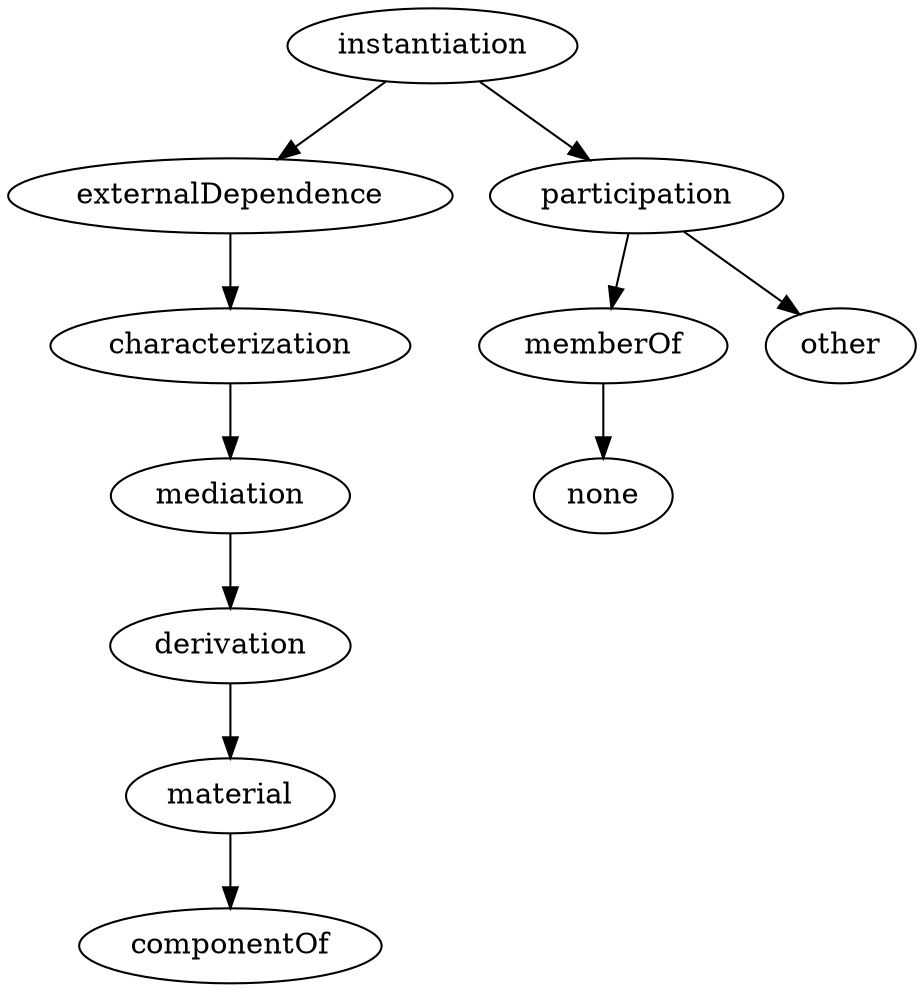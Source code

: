 strict digraph  {
instantiation;
externalDependence;
participation;
characterization;
mediation;
memberOf;
other;
none;
derivation;
material;
componentOf;
instantiation -> externalDependence;
instantiation -> participation;
externalDependence -> characterization;
participation -> memberOf;
participation -> other;
characterization -> mediation;
mediation -> derivation;
memberOf -> none;
derivation -> material;
material -> componentOf;
}

